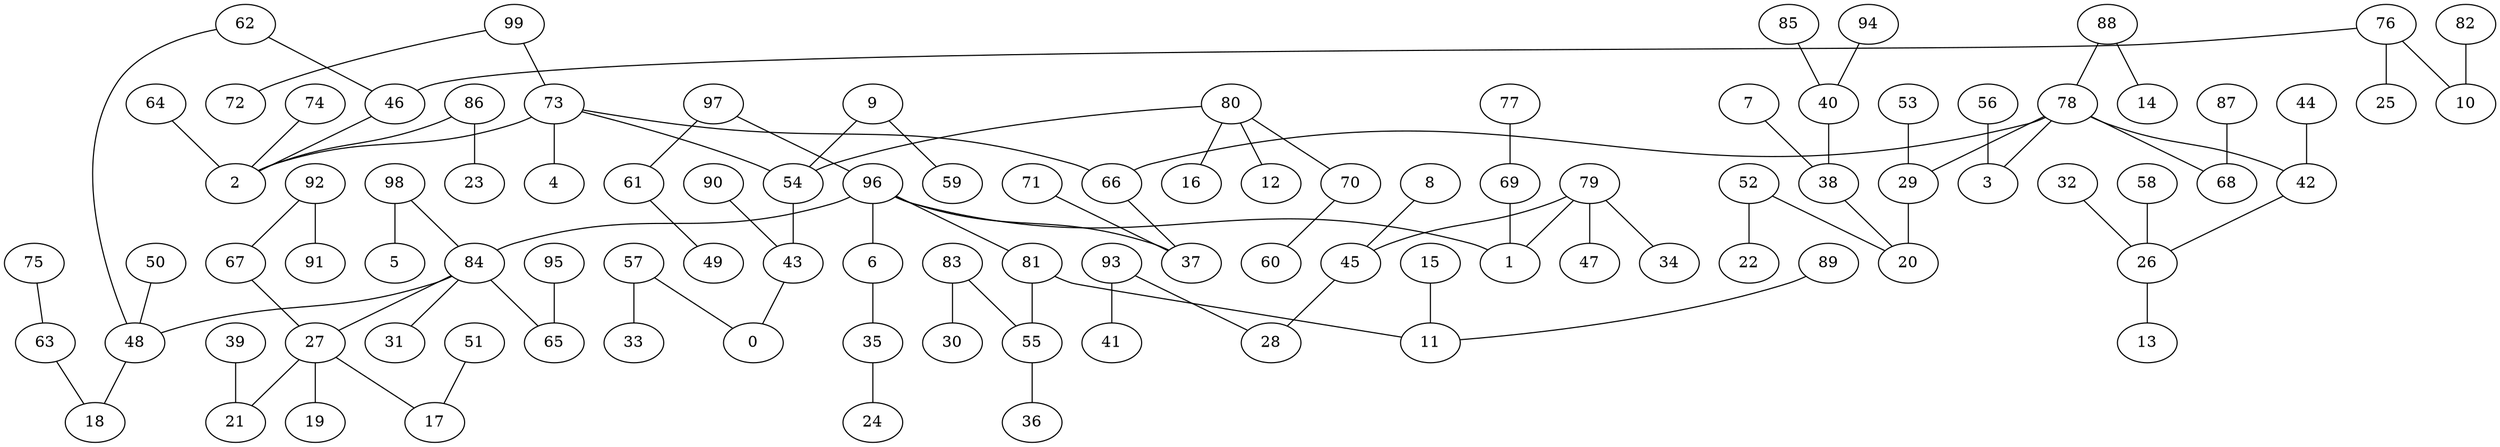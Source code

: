 digraph GG_graph {

subgraph G_graph {
edge [color = black]
"39" -> "21" [dir = none]
"51" -> "17" [dir = none]
"82" -> "10" [dir = none]
"94" -> "40" [dir = none]
"93" -> "41" [dir = none]
"93" -> "28" [dir = none]
"77" -> "69" [dir = none]
"8" -> "45" [dir = none]
"35" -> "24" [dir = none]
"15" -> "11" [dir = none]
"75" -> "63" [dir = none]
"53" -> "29" [dir = none]
"63" -> "18" [dir = none]
"83" -> "30" [dir = none]
"83" -> "55" [dir = none]
"6" -> "35" [dir = none]
"32" -> "26" [dir = none]
"88" -> "14" [dir = none]
"88" -> "78" [dir = none]
"99" -> "72" [dir = none]
"99" -> "73" [dir = none]
"29" -> "20" [dir = none]
"79" -> "47" [dir = none]
"79" -> "34" [dir = none]
"79" -> "45" [dir = none]
"79" -> "1" [dir = none]
"56" -> "3" [dir = none]
"54" -> "43" [dir = none]
"73" -> "2" [dir = none]
"73" -> "66" [dir = none]
"73" -> "4" [dir = none]
"73" -> "54" [dir = none]
"70" -> "60" [dir = none]
"66" -> "37" [dir = none]
"62" -> "48" [dir = none]
"55" -> "36" [dir = none]
"97" -> "61" [dir = none]
"97" -> "96" [dir = none]
"57" -> "33" [dir = none]
"57" -> "0" [dir = none]
"45" -> "28" [dir = none]
"78" -> "42" [dir = none]
"78" -> "29" [dir = none]
"78" -> "3" [dir = none]
"78" -> "68" [dir = none]
"78" -> "66" [dir = none]
"76" -> "10" [dir = none]
"76" -> "25" [dir = none]
"76" -> "46" [dir = none]
"26" -> "13" [dir = none]
"9" -> "59" [dir = none]
"9" -> "54" [dir = none]
"43" -> "0" [dir = none]
"96" -> "1" [dir = none]
"96" -> "6" [dir = none]
"96" -> "81" [dir = none]
"96" -> "84" [dir = none]
"96" -> "37" [dir = none]
"71" -> "37" [dir = none]
"92" -> "91" [dir = none]
"92" -> "67" [dir = none]
"48" -> "18" [dir = none]
"95" -> "65" [dir = none]
"69" -> "1" [dir = none]
"81" -> "11" [dir = none]
"81" -> "55" [dir = none]
"61" -> "49" [dir = none]
"38" -> "20" [dir = none]
"58" -> "26" [dir = none]
"84" -> "65" [dir = none]
"84" -> "31" [dir = none]
"84" -> "48" [dir = none]
"84" -> "27" [dir = none]
"86" -> "23" [dir = none]
"86" -> "2" [dir = none]
"80" -> "12" [dir = none]
"80" -> "70" [dir = none]
"80" -> "16" [dir = none]
"80" -> "54" [dir = none]
"42" -> "26" [dir = none]
"44" -> "42" [dir = none]
"27" -> "17" [dir = none]
"27" -> "19" [dir = none]
"27" -> "21" [dir = none]
"7" -> "38" [dir = none]
"87" -> "68" [dir = none]
"50" -> "48" [dir = none]
"67" -> "27" [dir = none]
"64" -> "2" [dir = none]
"40" -> "38" [dir = none]
"52" -> "22" [dir = none]
"52" -> "20" [dir = none]
"89" -> "11" [dir = none]
"98" -> "5" [dir = none]
"98" -> "84" [dir = none]
"85" -> "40" [dir = none]
"46" -> "2" [dir = none]
"74" -> "2" [dir = none]
"90" -> "43" [dir = none]
"62" -> "46" [dir = none]
}

}
